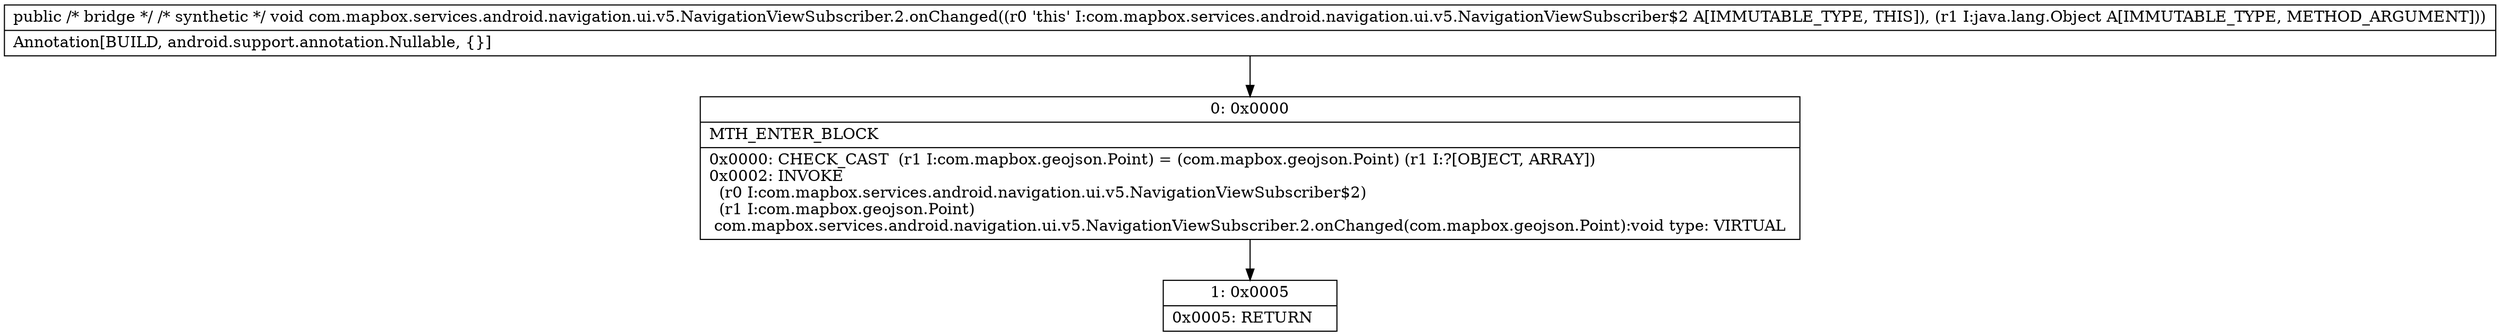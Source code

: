 digraph "CFG forcom.mapbox.services.android.navigation.ui.v5.NavigationViewSubscriber.2.onChanged(Ljava\/lang\/Object;)V" {
Node_0 [shape=record,label="{0\:\ 0x0000|MTH_ENTER_BLOCK\l|0x0000: CHECK_CAST  (r1 I:com.mapbox.geojson.Point) = (com.mapbox.geojson.Point) (r1 I:?[OBJECT, ARRAY]) \l0x0002: INVOKE  \l  (r0 I:com.mapbox.services.android.navigation.ui.v5.NavigationViewSubscriber$2)\l  (r1 I:com.mapbox.geojson.Point)\l com.mapbox.services.android.navigation.ui.v5.NavigationViewSubscriber.2.onChanged(com.mapbox.geojson.Point):void type: VIRTUAL \l}"];
Node_1 [shape=record,label="{1\:\ 0x0005|0x0005: RETURN   \l}"];
MethodNode[shape=record,label="{public \/* bridge *\/ \/* synthetic *\/ void com.mapbox.services.android.navigation.ui.v5.NavigationViewSubscriber.2.onChanged((r0 'this' I:com.mapbox.services.android.navigation.ui.v5.NavigationViewSubscriber$2 A[IMMUTABLE_TYPE, THIS]), (r1 I:java.lang.Object A[IMMUTABLE_TYPE, METHOD_ARGUMENT]))  | Annotation[BUILD, android.support.annotation.Nullable, \{\}]\l}"];
MethodNode -> Node_0;
Node_0 -> Node_1;
}

